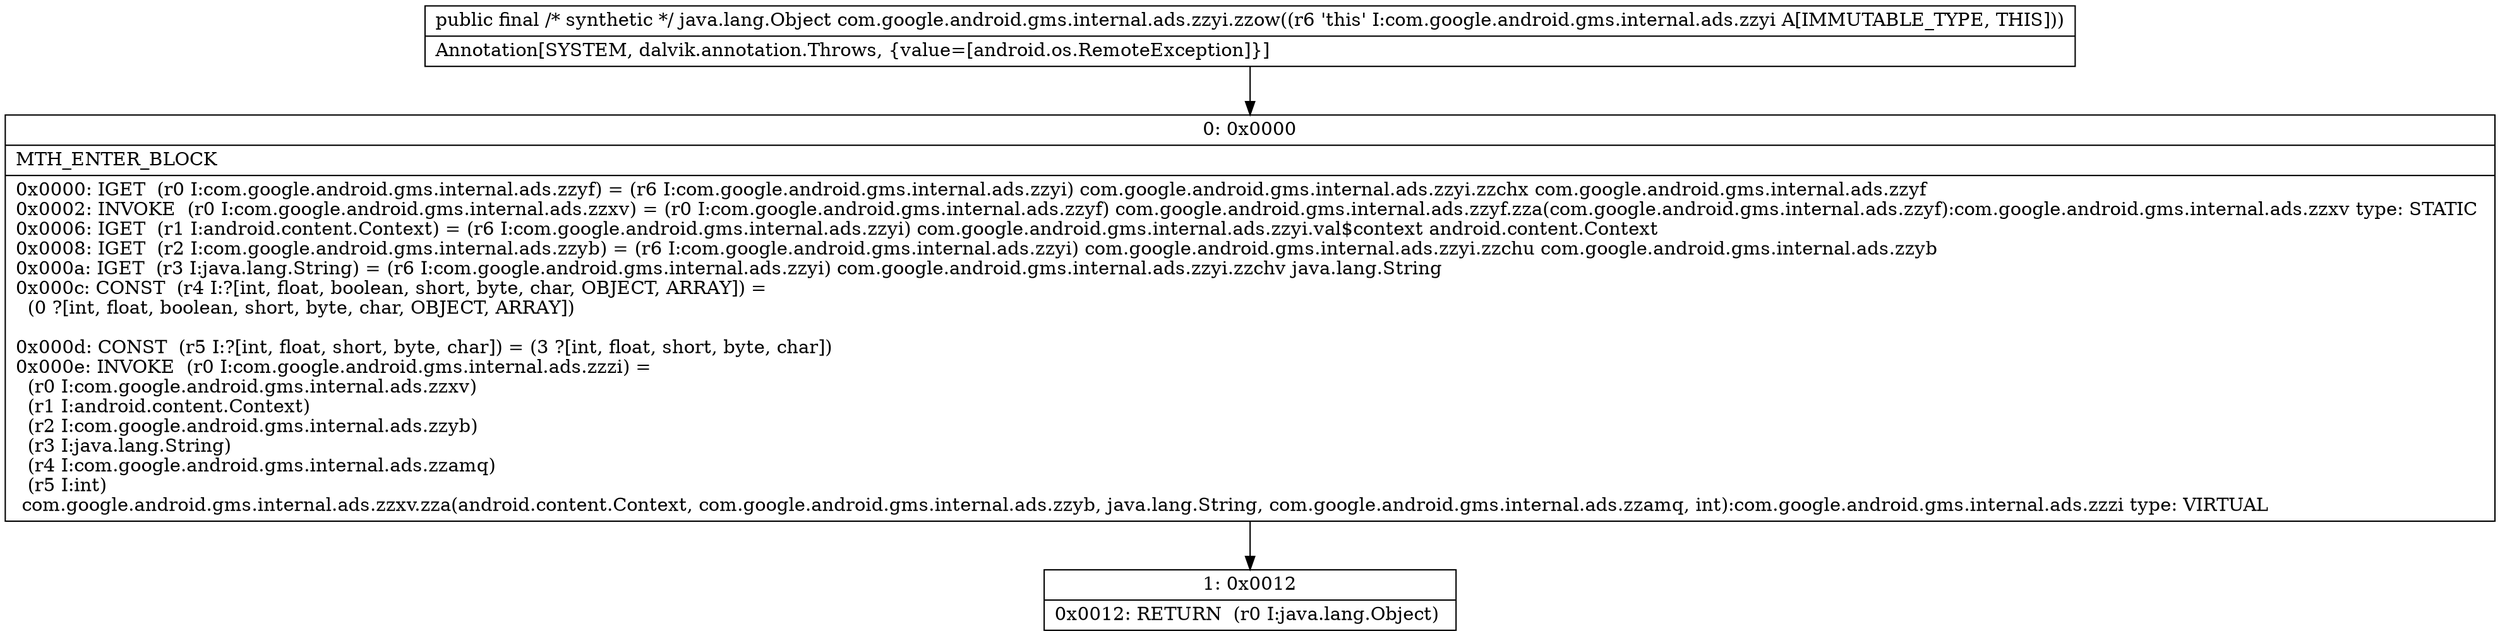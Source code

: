 digraph "CFG forcom.google.android.gms.internal.ads.zzyi.zzow()Ljava\/lang\/Object;" {
Node_0 [shape=record,label="{0\:\ 0x0000|MTH_ENTER_BLOCK\l|0x0000: IGET  (r0 I:com.google.android.gms.internal.ads.zzyf) = (r6 I:com.google.android.gms.internal.ads.zzyi) com.google.android.gms.internal.ads.zzyi.zzchx com.google.android.gms.internal.ads.zzyf \l0x0002: INVOKE  (r0 I:com.google.android.gms.internal.ads.zzxv) = (r0 I:com.google.android.gms.internal.ads.zzyf) com.google.android.gms.internal.ads.zzyf.zza(com.google.android.gms.internal.ads.zzyf):com.google.android.gms.internal.ads.zzxv type: STATIC \l0x0006: IGET  (r1 I:android.content.Context) = (r6 I:com.google.android.gms.internal.ads.zzyi) com.google.android.gms.internal.ads.zzyi.val$context android.content.Context \l0x0008: IGET  (r2 I:com.google.android.gms.internal.ads.zzyb) = (r6 I:com.google.android.gms.internal.ads.zzyi) com.google.android.gms.internal.ads.zzyi.zzchu com.google.android.gms.internal.ads.zzyb \l0x000a: IGET  (r3 I:java.lang.String) = (r6 I:com.google.android.gms.internal.ads.zzyi) com.google.android.gms.internal.ads.zzyi.zzchv java.lang.String \l0x000c: CONST  (r4 I:?[int, float, boolean, short, byte, char, OBJECT, ARRAY]) = \l  (0 ?[int, float, boolean, short, byte, char, OBJECT, ARRAY])\l \l0x000d: CONST  (r5 I:?[int, float, short, byte, char]) = (3 ?[int, float, short, byte, char]) \l0x000e: INVOKE  (r0 I:com.google.android.gms.internal.ads.zzzi) = \l  (r0 I:com.google.android.gms.internal.ads.zzxv)\l  (r1 I:android.content.Context)\l  (r2 I:com.google.android.gms.internal.ads.zzyb)\l  (r3 I:java.lang.String)\l  (r4 I:com.google.android.gms.internal.ads.zzamq)\l  (r5 I:int)\l com.google.android.gms.internal.ads.zzxv.zza(android.content.Context, com.google.android.gms.internal.ads.zzyb, java.lang.String, com.google.android.gms.internal.ads.zzamq, int):com.google.android.gms.internal.ads.zzzi type: VIRTUAL \l}"];
Node_1 [shape=record,label="{1\:\ 0x0012|0x0012: RETURN  (r0 I:java.lang.Object) \l}"];
MethodNode[shape=record,label="{public final \/* synthetic *\/ java.lang.Object com.google.android.gms.internal.ads.zzyi.zzow((r6 'this' I:com.google.android.gms.internal.ads.zzyi A[IMMUTABLE_TYPE, THIS]))  | Annotation[SYSTEM, dalvik.annotation.Throws, \{value=[android.os.RemoteException]\}]\l}"];
MethodNode -> Node_0;
Node_0 -> Node_1;
}

